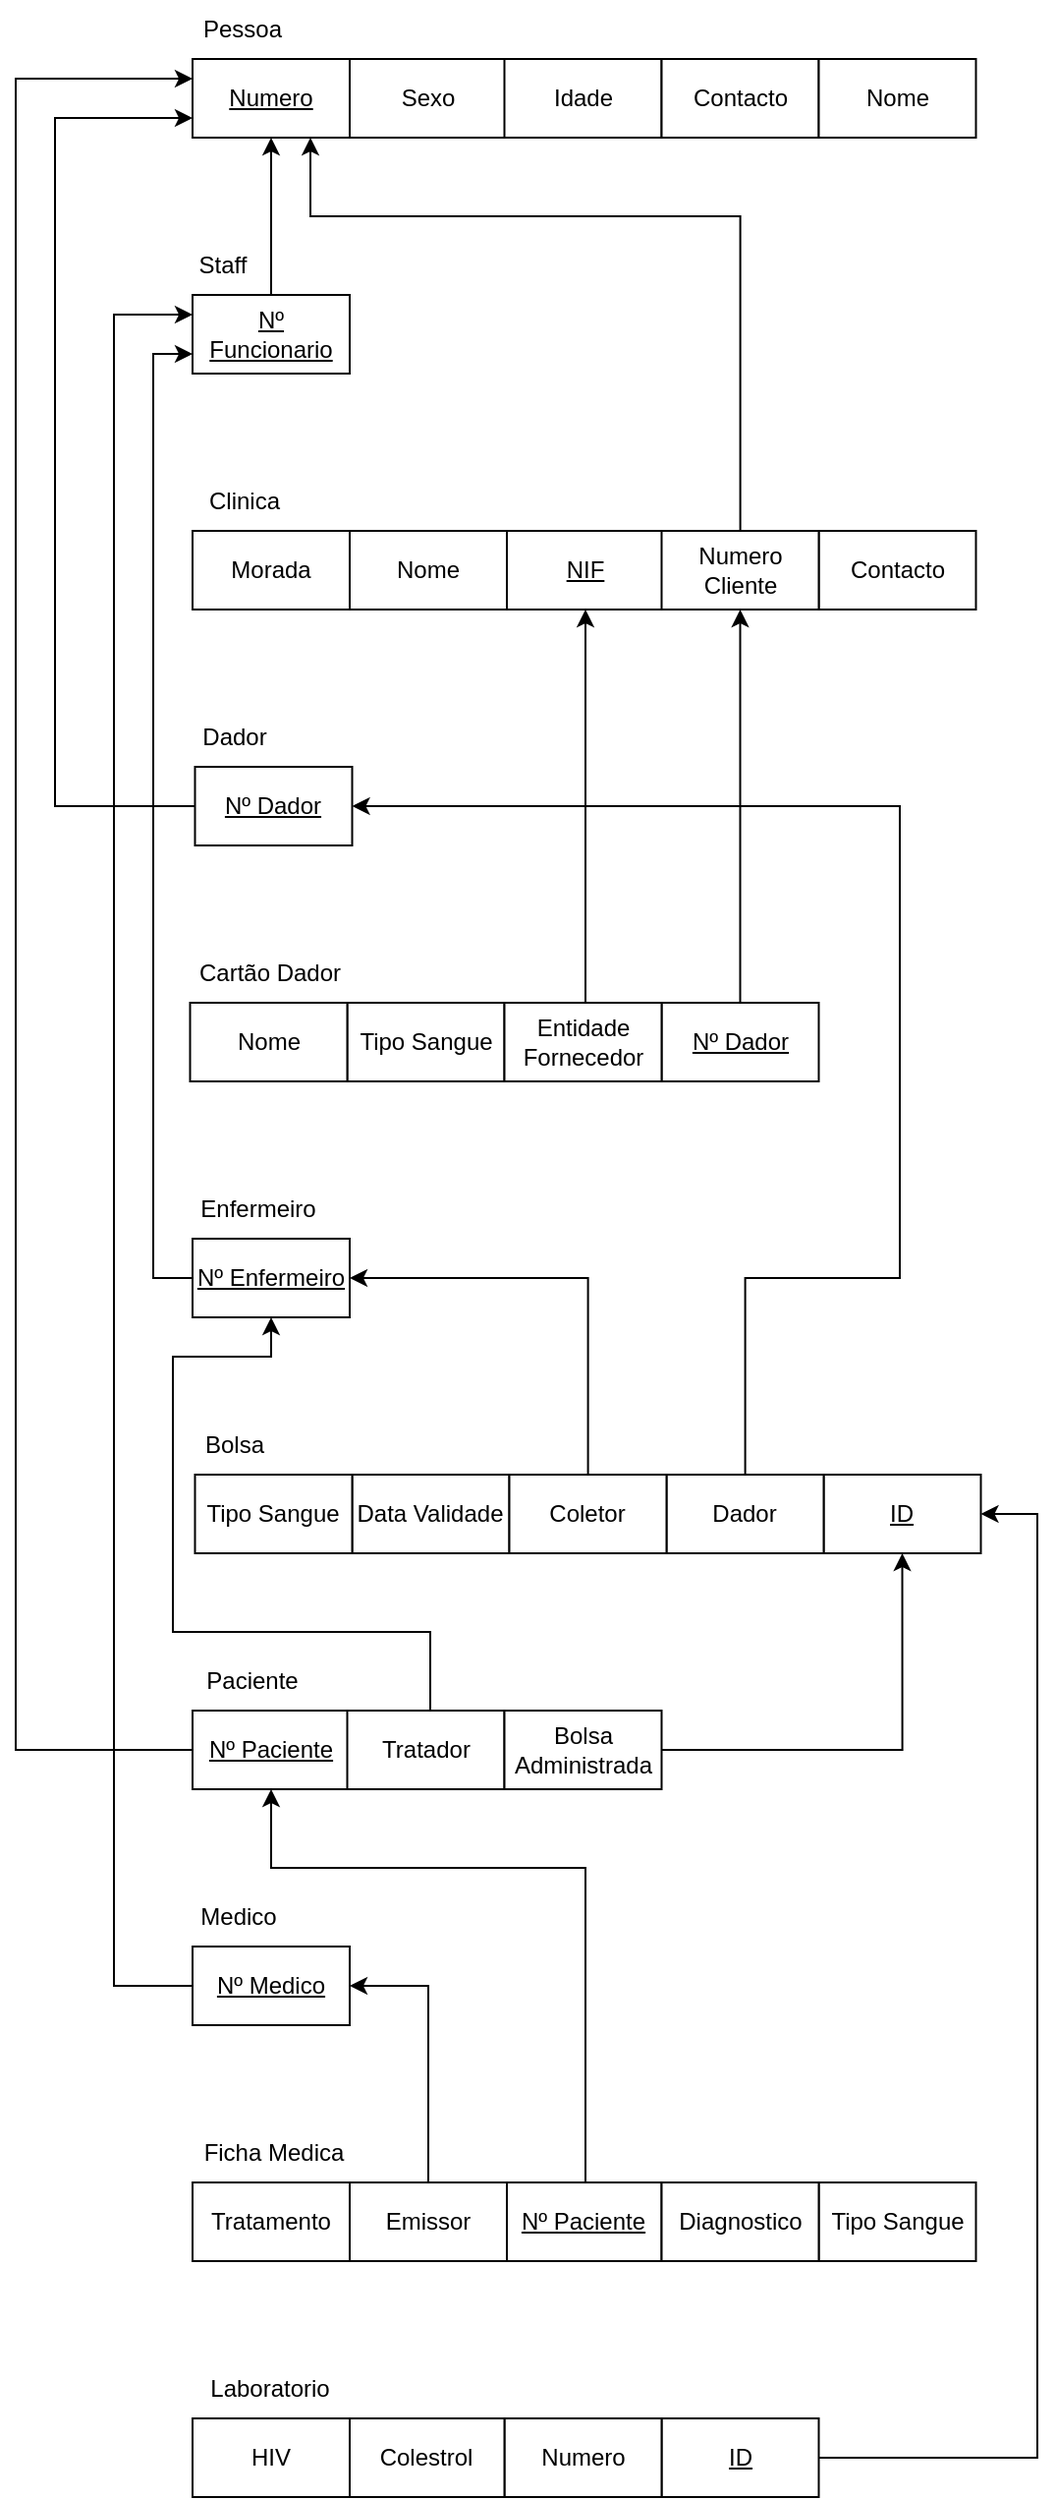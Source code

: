 <mxfile version="24.4.4" type="device">
  <diagram name="Page-1" id="oHZu-9eK6BAAm2txFa_U">
    <mxGraphModel dx="1235" dy="676" grid="1" gridSize="10" guides="1" tooltips="1" connect="1" arrows="1" fold="1" page="1" pageScale="1" pageWidth="850" pageHeight="1100" math="0" shadow="0">
      <root>
        <mxCell id="0" />
        <mxCell id="1" parent="0" />
        <mxCell id="SVf2jbsc542wD87A_J7x-1" value="Morada" style="rounded=0;whiteSpace=wrap;html=1;" parent="1" vertex="1">
          <mxGeometry x="200" y="280" width="80" height="40" as="geometry" />
        </mxCell>
        <mxCell id="SVf2jbsc542wD87A_J7x-2" value="Nome" style="rounded=0;whiteSpace=wrap;html=1;" parent="1" vertex="1">
          <mxGeometry x="280" y="280" width="80" height="40" as="geometry" />
        </mxCell>
        <mxCell id="SVf2jbsc542wD87A_J7x-3" value="&lt;u&gt;NIF&lt;/u&gt;" style="rounded=0;whiteSpace=wrap;html=1;" parent="1" vertex="1">
          <mxGeometry x="360" y="280" width="80" height="40" as="geometry" />
        </mxCell>
        <mxCell id="SVf2jbsc542wD87A_J7x-4" value="Contacto" style="rounded=0;whiteSpace=wrap;html=1;" parent="1" vertex="1">
          <mxGeometry x="518.75" y="280" width="80" height="40" as="geometry" />
        </mxCell>
        <mxCell id="SVf2jbsc542wD87A_J7x-5" value="&lt;u&gt;Numero&lt;/u&gt;" style="rounded=0;whiteSpace=wrap;html=1;" parent="1" vertex="1">
          <mxGeometry x="200" y="40" width="80" height="40" as="geometry" />
        </mxCell>
        <mxCell id="SVf2jbsc542wD87A_J7x-6" value="Sexo" style="rounded=0;whiteSpace=wrap;html=1;" parent="1" vertex="1">
          <mxGeometry x="280" y="40" width="80" height="40" as="geometry" />
        </mxCell>
        <mxCell id="SVf2jbsc542wD87A_J7x-7" value="Idade" style="rounded=0;whiteSpace=wrap;html=1;" parent="1" vertex="1">
          <mxGeometry x="358.75" y="40" width="80" height="40" as="geometry" />
        </mxCell>
        <mxCell id="SVf2jbsc542wD87A_J7x-8" value="Contacto" style="rounded=0;whiteSpace=wrap;html=1;" parent="1" vertex="1">
          <mxGeometry x="438.75" y="40" width="80" height="40" as="geometry" />
        </mxCell>
        <mxCell id="BvQcc-Oj3RBzoUBv4e1K-18" style="edgeStyle=orthogonalEdgeStyle;rounded=0;orthogonalLoop=1;jettySize=auto;html=1;entryX=0.5;entryY=1;entryDx=0;entryDy=0;" edge="1" parent="1" source="SVf2jbsc542wD87A_J7x-9" target="SVf2jbsc542wD87A_J7x-48">
          <mxGeometry relative="1" as="geometry" />
        </mxCell>
        <mxCell id="SVf2jbsc542wD87A_J7x-9" value="&lt;u&gt;Nº Dador&lt;/u&gt;" style="rounded=0;whiteSpace=wrap;html=1;" parent="1" vertex="1">
          <mxGeometry x="438.75" y="520" width="80" height="40" as="geometry" />
        </mxCell>
        <mxCell id="SVf2jbsc542wD87A_J7x-11" value="Tipo Sangue" style="rounded=0;whiteSpace=wrap;html=1;" parent="1" vertex="1">
          <mxGeometry x="278.75" y="520" width="80" height="40" as="geometry" />
        </mxCell>
        <mxCell id="BvQcc-Oj3RBzoUBv4e1K-15" style="edgeStyle=orthogonalEdgeStyle;rounded=0;orthogonalLoop=1;jettySize=auto;html=1;entryX=0.5;entryY=1;entryDx=0;entryDy=0;" edge="1" parent="1" source="SVf2jbsc542wD87A_J7x-12" target="SVf2jbsc542wD87A_J7x-3">
          <mxGeometry relative="1" as="geometry">
            <Array as="points">
              <mxPoint x="400" y="470" />
              <mxPoint x="400" y="470" />
            </Array>
          </mxGeometry>
        </mxCell>
        <mxCell id="SVf2jbsc542wD87A_J7x-12" value="Entidade Fornecedor" style="rounded=0;whiteSpace=wrap;html=1;" parent="1" vertex="1">
          <mxGeometry x="358.75" y="520" width="80" height="40" as="geometry" />
        </mxCell>
        <mxCell id="SVf2jbsc542wD87A_J7x-13" value="Nome" style="rounded=0;whiteSpace=wrap;html=1;" parent="1" vertex="1">
          <mxGeometry x="198.75" y="520" width="80" height="40" as="geometry" />
        </mxCell>
        <mxCell id="SVf2jbsc542wD87A_J7x-14" value="Clinica" style="text;html=1;align=center;verticalAlign=middle;resizable=0;points=[];autosize=1;strokeColor=none;fillColor=none;" parent="1" vertex="1">
          <mxGeometry x="196.25" y="250" width="60" height="30" as="geometry" />
        </mxCell>
        <mxCell id="SVf2jbsc542wD87A_J7x-15" value="Pessoa" style="text;html=1;align=center;verticalAlign=middle;resizable=0;points=[];autosize=1;strokeColor=none;fillColor=none;" parent="1" vertex="1">
          <mxGeometry x="195" y="10" width="60" height="30" as="geometry" />
        </mxCell>
        <mxCell id="SVf2jbsc542wD87A_J7x-16" value="Cartão Dador" style="text;html=1;align=center;verticalAlign=middle;resizable=0;points=[];autosize=1;strokeColor=none;fillColor=none;" parent="1" vertex="1">
          <mxGeometry x="188.75" y="490" width="100" height="30" as="geometry" />
        </mxCell>
        <mxCell id="SVf2jbsc542wD87A_J7x-18" value="&lt;u&gt;ID&lt;/u&gt;" style="rounded=0;whiteSpace=wrap;html=1;" parent="1" vertex="1">
          <mxGeometry x="521.25" y="760" width="80" height="40" as="geometry" />
        </mxCell>
        <mxCell id="SVf2jbsc542wD87A_J7x-19" value="Data Validade" style="rounded=0;whiteSpace=wrap;html=1;" parent="1" vertex="1">
          <mxGeometry x="281.25" y="760" width="80" height="40" as="geometry" />
        </mxCell>
        <mxCell id="SVf2jbsc542wD87A_J7x-20" value="Tipo Sangue" style="rounded=0;whiteSpace=wrap;html=1;" parent="1" vertex="1">
          <mxGeometry x="201.25" y="760" width="80" height="40" as="geometry" />
        </mxCell>
        <mxCell id="BvQcc-Oj3RBzoUBv4e1K-14" style="edgeStyle=orthogonalEdgeStyle;rounded=0;orthogonalLoop=1;jettySize=auto;html=1;entryX=1;entryY=0.5;entryDx=0;entryDy=0;" edge="1" parent="1" source="SVf2jbsc542wD87A_J7x-21" target="SVf2jbsc542wD87A_J7x-28">
          <mxGeometry relative="1" as="geometry">
            <Array as="points">
              <mxPoint x="481" y="660" />
              <mxPoint x="560" y="660" />
              <mxPoint x="560" y="420" />
            </Array>
          </mxGeometry>
        </mxCell>
        <mxCell id="SVf2jbsc542wD87A_J7x-21" value="Dador" style="rounded=0;whiteSpace=wrap;html=1;" parent="1" vertex="1">
          <mxGeometry x="441.25" y="760" width="80" height="40" as="geometry" />
        </mxCell>
        <mxCell id="SVf2jbsc542wD87A_J7x-22" value="Bolsa" style="text;html=1;align=center;verticalAlign=middle;resizable=0;points=[];autosize=1;strokeColor=none;fillColor=none;" parent="1" vertex="1">
          <mxGeometry x="196.25" y="730" width="50" height="30" as="geometry" />
        </mxCell>
        <mxCell id="BvQcc-Oj3RBzoUBv4e1K-3" style="edgeStyle=orthogonalEdgeStyle;rounded=0;orthogonalLoop=1;jettySize=auto;html=1;entryX=1;entryY=0.5;entryDx=0;entryDy=0;" edge="1" parent="1" source="SVf2jbsc542wD87A_J7x-23" target="SVf2jbsc542wD87A_J7x-18">
          <mxGeometry relative="1" as="geometry">
            <Array as="points">
              <mxPoint x="630" y="1260" />
              <mxPoint x="630" y="780" />
            </Array>
          </mxGeometry>
        </mxCell>
        <mxCell id="SVf2jbsc542wD87A_J7x-23" value="&lt;u&gt;ID&lt;/u&gt;" style="rounded=0;whiteSpace=wrap;html=1;" parent="1" vertex="1">
          <mxGeometry x="438.75" y="1240" width="80" height="40" as="geometry" />
        </mxCell>
        <mxCell id="SVf2jbsc542wD87A_J7x-25" value="Numero" style="rounded=0;whiteSpace=wrap;html=1;" parent="1" vertex="1">
          <mxGeometry x="358.75" y="1240" width="80" height="40" as="geometry" />
        </mxCell>
        <mxCell id="SVf2jbsc542wD87A_J7x-26" value="Colestrol" style="rounded=0;whiteSpace=wrap;html=1;" parent="1" vertex="1">
          <mxGeometry x="278.75" y="1240" width="80" height="40" as="geometry" />
        </mxCell>
        <mxCell id="SVf2jbsc542wD87A_J7x-27" value="Laboratorio" style="text;html=1;align=center;verticalAlign=middle;resizable=0;points=[];autosize=1;strokeColor=none;fillColor=none;" parent="1" vertex="1">
          <mxGeometry x="198.75" y="1210" width="80" height="30" as="geometry" />
        </mxCell>
        <mxCell id="BvQcc-Oj3RBzoUBv4e1K-10" style="edgeStyle=orthogonalEdgeStyle;rounded=0;orthogonalLoop=1;jettySize=auto;html=1;entryX=0;entryY=0.75;entryDx=0;entryDy=0;" edge="1" parent="1" source="SVf2jbsc542wD87A_J7x-28" target="SVf2jbsc542wD87A_J7x-5">
          <mxGeometry relative="1" as="geometry">
            <Array as="points">
              <mxPoint x="130" y="420" />
              <mxPoint x="130" y="70" />
            </Array>
          </mxGeometry>
        </mxCell>
        <mxCell id="SVf2jbsc542wD87A_J7x-28" value="&lt;u&gt;Nº Dador&lt;/u&gt;" style="rounded=0;whiteSpace=wrap;html=1;" parent="1" vertex="1">
          <mxGeometry x="201.25" y="400" width="80" height="40" as="geometry" />
        </mxCell>
        <mxCell id="SVf2jbsc542wD87A_J7x-29" value="Dador" style="text;html=1;align=center;verticalAlign=middle;resizable=0;points=[];autosize=1;strokeColor=none;fillColor=none;" parent="1" vertex="1">
          <mxGeometry x="191.25" y="370" width="60" height="30" as="geometry" />
        </mxCell>
        <mxCell id="BvQcc-Oj3RBzoUBv4e1K-19" style="edgeStyle=orthogonalEdgeStyle;rounded=0;orthogonalLoop=1;jettySize=auto;html=1;entryX=0.5;entryY=1;entryDx=0;entryDy=0;" edge="1" parent="1" source="SVf2jbsc542wD87A_J7x-30" target="SVf2jbsc542wD87A_J7x-5">
          <mxGeometry relative="1" as="geometry" />
        </mxCell>
        <mxCell id="SVf2jbsc542wD87A_J7x-30" value="&lt;u&gt;Nº Funcionario&lt;/u&gt;" style="rounded=0;whiteSpace=wrap;html=1;" parent="1" vertex="1">
          <mxGeometry x="200" y="160" width="80" height="40" as="geometry" />
        </mxCell>
        <mxCell id="SVf2jbsc542wD87A_J7x-31" value="Staff" style="text;html=1;align=center;verticalAlign=middle;resizable=0;points=[];autosize=1;strokeColor=none;fillColor=none;" parent="1" vertex="1">
          <mxGeometry x="190" y="130" width="50" height="30" as="geometry" />
        </mxCell>
        <mxCell id="BvQcc-Oj3RBzoUBv4e1K-8" style="edgeStyle=orthogonalEdgeStyle;rounded=0;orthogonalLoop=1;jettySize=auto;html=1;entryX=0;entryY=0.75;entryDx=0;entryDy=0;" edge="1" parent="1" source="SVf2jbsc542wD87A_J7x-32" target="SVf2jbsc542wD87A_J7x-30">
          <mxGeometry relative="1" as="geometry">
            <Array as="points">
              <mxPoint x="180" y="660" />
              <mxPoint x="180" y="190" />
            </Array>
          </mxGeometry>
        </mxCell>
        <mxCell id="SVf2jbsc542wD87A_J7x-32" value="&lt;u&gt;Nº Enfermeiro&lt;/u&gt;" style="rounded=0;whiteSpace=wrap;html=1;" parent="1" vertex="1">
          <mxGeometry x="200" y="640" width="80" height="40" as="geometry" />
        </mxCell>
        <mxCell id="SVf2jbsc542wD87A_J7x-33" value="Enfermeiro" style="text;html=1;align=center;verticalAlign=middle;resizable=0;points=[];autosize=1;strokeColor=none;fillColor=none;" parent="1" vertex="1">
          <mxGeometry x="192.5" y="610" width="80" height="30" as="geometry" />
        </mxCell>
        <mxCell id="BvQcc-Oj3RBzoUBv4e1K-9" style="edgeStyle=orthogonalEdgeStyle;rounded=0;orthogonalLoop=1;jettySize=auto;html=1;entryX=0;entryY=0.25;entryDx=0;entryDy=0;" edge="1" parent="1" source="SVf2jbsc542wD87A_J7x-34" target="SVf2jbsc542wD87A_J7x-30">
          <mxGeometry relative="1" as="geometry">
            <Array as="points">
              <mxPoint x="160" y="1020" />
              <mxPoint x="160" y="170" />
            </Array>
          </mxGeometry>
        </mxCell>
        <mxCell id="SVf2jbsc542wD87A_J7x-34" value="&lt;u&gt;Nº Medico&lt;/u&gt;" style="rounded=0;whiteSpace=wrap;html=1;" parent="1" vertex="1">
          <mxGeometry x="200" y="1000" width="80" height="40" as="geometry" />
        </mxCell>
        <mxCell id="SVf2jbsc542wD87A_J7x-35" value="Medico" style="text;html=1;align=center;verticalAlign=middle;resizable=0;points=[];autosize=1;strokeColor=none;fillColor=none;" parent="1" vertex="1">
          <mxGeometry x="192.5" y="970" width="60" height="30" as="geometry" />
        </mxCell>
        <mxCell id="BvQcc-Oj3RBzoUBv4e1K-7" style="edgeStyle=orthogonalEdgeStyle;rounded=0;orthogonalLoop=1;jettySize=auto;html=1;entryX=0;entryY=0.25;entryDx=0;entryDy=0;" edge="1" parent="1" source="SVf2jbsc542wD87A_J7x-36" target="SVf2jbsc542wD87A_J7x-5">
          <mxGeometry relative="1" as="geometry">
            <Array as="points">
              <mxPoint x="110" y="900" />
              <mxPoint x="110" y="50" />
            </Array>
          </mxGeometry>
        </mxCell>
        <mxCell id="SVf2jbsc542wD87A_J7x-36" value="&lt;u&gt;Nº Paciente&lt;/u&gt;" style="rounded=0;whiteSpace=wrap;html=1;" parent="1" vertex="1">
          <mxGeometry x="200" y="880" width="80" height="40" as="geometry" />
        </mxCell>
        <mxCell id="SVf2jbsc542wD87A_J7x-37" value="Paciente" style="text;html=1;align=center;verticalAlign=middle;resizable=0;points=[];autosize=1;strokeColor=none;fillColor=none;" parent="1" vertex="1">
          <mxGeometry x="195" y="850" width="70" height="30" as="geometry" />
        </mxCell>
        <mxCell id="BvQcc-Oj3RBzoUBv4e1K-6" style="edgeStyle=orthogonalEdgeStyle;rounded=0;orthogonalLoop=1;jettySize=auto;html=1;entryX=0.5;entryY=1;entryDx=0;entryDy=0;" edge="1" parent="1" source="SVf2jbsc542wD87A_J7x-38" target="SVf2jbsc542wD87A_J7x-36">
          <mxGeometry relative="1" as="geometry">
            <Array as="points">
              <mxPoint x="400" y="960" />
              <mxPoint x="240" y="960" />
            </Array>
          </mxGeometry>
        </mxCell>
        <mxCell id="SVf2jbsc542wD87A_J7x-38" value="&lt;u&gt;Nº Paciente&lt;/u&gt;" style="rounded=0;whiteSpace=wrap;html=1;" parent="1" vertex="1">
          <mxGeometry x="358.75" y="1120" width="80" height="40" as="geometry" />
        </mxCell>
        <mxCell id="SVf2jbsc542wD87A_J7x-39" value="Tipo Sangue" style="rounded=0;whiteSpace=wrap;html=1;" parent="1" vertex="1">
          <mxGeometry x="518.75" y="1120" width="80" height="40" as="geometry" />
        </mxCell>
        <mxCell id="SVf2jbsc542wD87A_J7x-41" value="Tratamento" style="rounded=0;whiteSpace=wrap;html=1;" parent="1" vertex="1">
          <mxGeometry x="200" y="1120" width="80" height="40" as="geometry" />
        </mxCell>
        <mxCell id="SVf2jbsc542wD87A_J7x-42" value="Diagnostico" style="rounded=0;whiteSpace=wrap;html=1;" parent="1" vertex="1">
          <mxGeometry x="438.75" y="1120" width="80" height="40" as="geometry" />
        </mxCell>
        <mxCell id="SVf2jbsc542wD87A_J7x-43" value="Ficha Medica" style="text;html=1;align=center;verticalAlign=middle;resizable=0;points=[];autosize=1;strokeColor=none;fillColor=none;" parent="1" vertex="1">
          <mxGeometry x="196.25" y="1090" width="90" height="30" as="geometry" />
        </mxCell>
        <mxCell id="SVf2jbsc542wD87A_J7x-44" value="HIV" style="rounded=0;whiteSpace=wrap;html=1;" parent="1" vertex="1">
          <mxGeometry x="200" y="1240" width="80" height="40" as="geometry" />
        </mxCell>
        <mxCell id="BvQcc-Oj3RBzoUBv4e1K-20" style="edgeStyle=orthogonalEdgeStyle;rounded=0;orthogonalLoop=1;jettySize=auto;html=1;entryX=0.75;entryY=1;entryDx=0;entryDy=0;" edge="1" parent="1" source="SVf2jbsc542wD87A_J7x-48" target="SVf2jbsc542wD87A_J7x-5">
          <mxGeometry relative="1" as="geometry">
            <Array as="points">
              <mxPoint x="479" y="120" />
              <mxPoint x="260" y="120" />
            </Array>
          </mxGeometry>
        </mxCell>
        <mxCell id="SVf2jbsc542wD87A_J7x-48" value="Numero Cliente" style="rounded=0;whiteSpace=wrap;html=1;" parent="1" vertex="1">
          <mxGeometry x="438.75" y="280" width="80" height="40" as="geometry" />
        </mxCell>
        <mxCell id="BvQcc-Oj3RBzoUBv4e1K-13" style="edgeStyle=orthogonalEdgeStyle;rounded=0;orthogonalLoop=1;jettySize=auto;html=1;entryX=1;entryY=0.5;entryDx=0;entryDy=0;" edge="1" parent="1" source="SVf2jbsc542wD87A_J7x-57" target="SVf2jbsc542wD87A_J7x-32">
          <mxGeometry relative="1" as="geometry">
            <Array as="points">
              <mxPoint x="401" y="660" />
            </Array>
          </mxGeometry>
        </mxCell>
        <mxCell id="SVf2jbsc542wD87A_J7x-57" value="Coletor" style="rounded=0;whiteSpace=wrap;html=1;" parent="1" vertex="1">
          <mxGeometry x="361.25" y="760" width="80" height="40" as="geometry" />
        </mxCell>
        <mxCell id="BvQcc-Oj3RBzoUBv4e1K-4" style="edgeStyle=orthogonalEdgeStyle;rounded=0;orthogonalLoop=1;jettySize=auto;html=1;entryX=1;entryY=0.5;entryDx=0;entryDy=0;" edge="1" parent="1" source="DVmd5sOFo7R5grm7F8L7-1" target="SVf2jbsc542wD87A_J7x-34">
          <mxGeometry relative="1" as="geometry">
            <Array as="points">
              <mxPoint x="320" y="1020" />
            </Array>
          </mxGeometry>
        </mxCell>
        <mxCell id="DVmd5sOFo7R5grm7F8L7-1" value="Emissor" style="rounded=0;whiteSpace=wrap;html=1;" parent="1" vertex="1">
          <mxGeometry x="280" y="1120" width="80" height="40" as="geometry" />
        </mxCell>
        <mxCell id="BvQcc-Oj3RBzoUBv4e1K-12" style="edgeStyle=orthogonalEdgeStyle;rounded=0;orthogonalLoop=1;jettySize=auto;html=1;entryX=0.5;entryY=1;entryDx=0;entryDy=0;" edge="1" parent="1" source="DVmd5sOFo7R5grm7F8L7-16" target="SVf2jbsc542wD87A_J7x-32">
          <mxGeometry relative="1" as="geometry">
            <Array as="points">
              <mxPoint x="321" y="840" />
              <mxPoint x="190" y="840" />
              <mxPoint x="190" y="700" />
              <mxPoint x="240" y="700" />
            </Array>
          </mxGeometry>
        </mxCell>
        <mxCell id="DVmd5sOFo7R5grm7F8L7-16" value="Tratador" style="rounded=0;whiteSpace=wrap;html=1;" parent="1" vertex="1">
          <mxGeometry x="278.75" y="880" width="80" height="40" as="geometry" />
        </mxCell>
        <mxCell id="BvQcc-Oj3RBzoUBv4e1K-11" style="edgeStyle=orthogonalEdgeStyle;rounded=0;orthogonalLoop=1;jettySize=auto;html=1;entryX=0.5;entryY=1;entryDx=0;entryDy=0;" edge="1" parent="1" source="BvQcc-Oj3RBzoUBv4e1K-1" target="SVf2jbsc542wD87A_J7x-18">
          <mxGeometry relative="1" as="geometry" />
        </mxCell>
        <mxCell id="BvQcc-Oj3RBzoUBv4e1K-1" value="Bolsa Administrada" style="rounded=0;whiteSpace=wrap;html=1;" vertex="1" parent="1">
          <mxGeometry x="358.75" y="880" width="80" height="40" as="geometry" />
        </mxCell>
        <mxCell id="BvQcc-Oj3RBzoUBv4e1K-2" value="Nome" style="rounded=0;whiteSpace=wrap;html=1;" vertex="1" parent="1">
          <mxGeometry x="518.75" y="40" width="80" height="40" as="geometry" />
        </mxCell>
      </root>
    </mxGraphModel>
  </diagram>
</mxfile>
